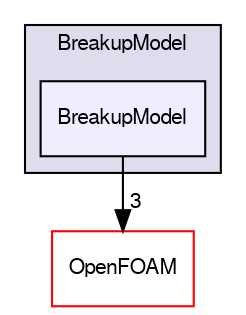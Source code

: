 digraph "src/lagrangian/spray/submodels/BreakupModel/BreakupModel" {
  bgcolor=transparent;
  compound=true
  node [ fontsize="10", fontname="FreeSans"];
  edge [ labelfontsize="10", labelfontname="FreeSans"];
  subgraph clusterdir_7862d93b0f83aa5120e5fba7616a1684 {
    graph [ bgcolor="#ddddee", pencolor="black", label="BreakupModel" fontname="FreeSans", fontsize="10", URL="dir_7862d93b0f83aa5120e5fba7616a1684.html"]
  dir_960cc54e61b1c0cc02c9fe03d6c537da [shape=box, label="BreakupModel", style="filled", fillcolor="#eeeeff", pencolor="black", URL="dir_960cc54e61b1c0cc02c9fe03d6c537da.html"];
  }
  dir_c5473ff19b20e6ec4dfe5c310b3778a8 [shape=box label="OpenFOAM" color="red" URL="dir_c5473ff19b20e6ec4dfe5c310b3778a8.html"];
  dir_960cc54e61b1c0cc02c9fe03d6c537da->dir_c5473ff19b20e6ec4dfe5c310b3778a8 [headlabel="3", labeldistance=1.5 headhref="dir_001526_001732.html"];
}
